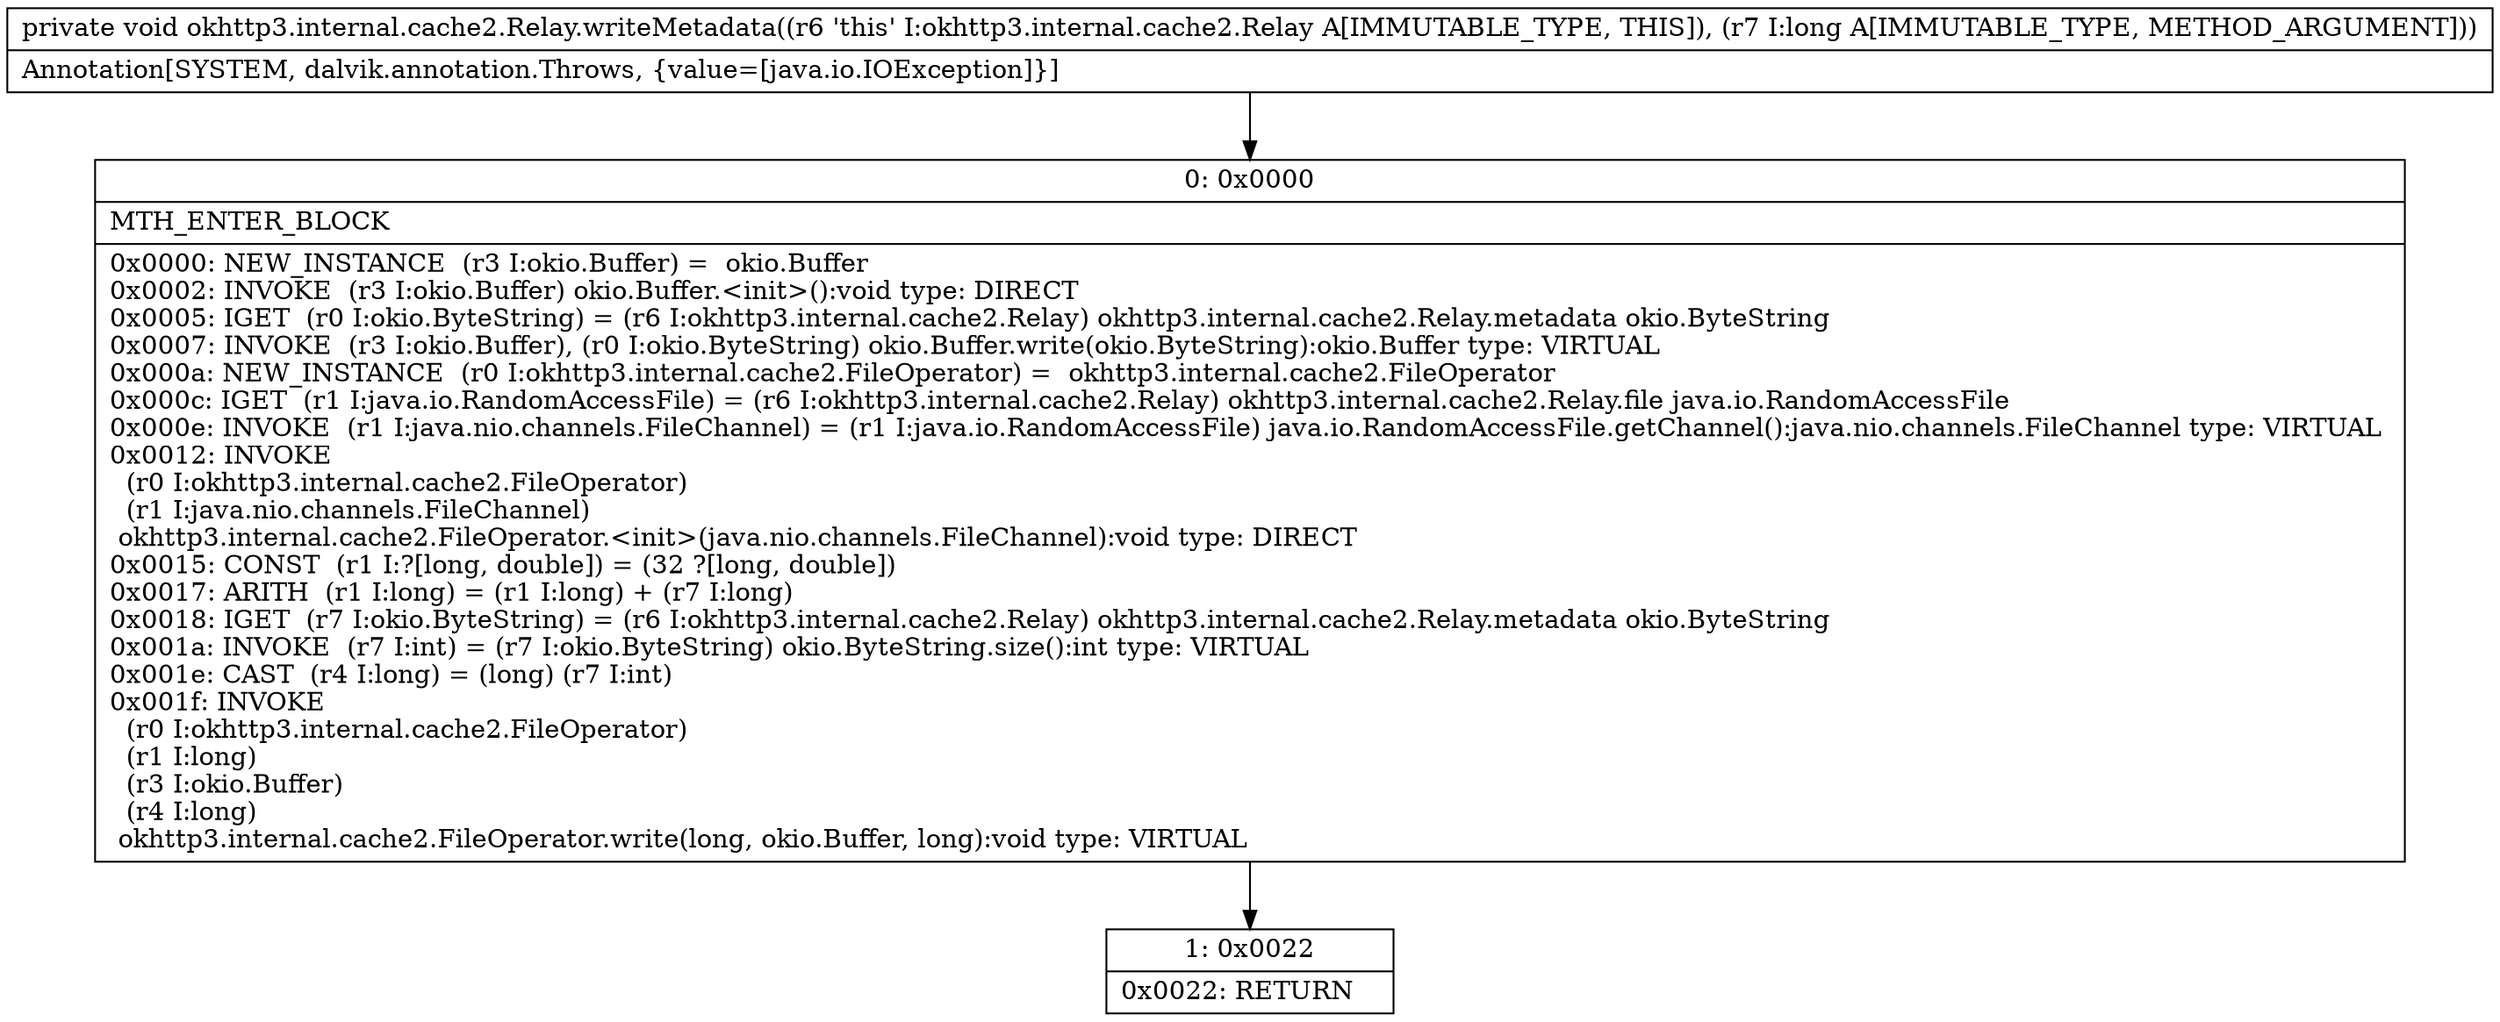 digraph "CFG forokhttp3.internal.cache2.Relay.writeMetadata(J)V" {
Node_0 [shape=record,label="{0\:\ 0x0000|MTH_ENTER_BLOCK\l|0x0000: NEW_INSTANCE  (r3 I:okio.Buffer) =  okio.Buffer \l0x0002: INVOKE  (r3 I:okio.Buffer) okio.Buffer.\<init\>():void type: DIRECT \l0x0005: IGET  (r0 I:okio.ByteString) = (r6 I:okhttp3.internal.cache2.Relay) okhttp3.internal.cache2.Relay.metadata okio.ByteString \l0x0007: INVOKE  (r3 I:okio.Buffer), (r0 I:okio.ByteString) okio.Buffer.write(okio.ByteString):okio.Buffer type: VIRTUAL \l0x000a: NEW_INSTANCE  (r0 I:okhttp3.internal.cache2.FileOperator) =  okhttp3.internal.cache2.FileOperator \l0x000c: IGET  (r1 I:java.io.RandomAccessFile) = (r6 I:okhttp3.internal.cache2.Relay) okhttp3.internal.cache2.Relay.file java.io.RandomAccessFile \l0x000e: INVOKE  (r1 I:java.nio.channels.FileChannel) = (r1 I:java.io.RandomAccessFile) java.io.RandomAccessFile.getChannel():java.nio.channels.FileChannel type: VIRTUAL \l0x0012: INVOKE  \l  (r0 I:okhttp3.internal.cache2.FileOperator)\l  (r1 I:java.nio.channels.FileChannel)\l okhttp3.internal.cache2.FileOperator.\<init\>(java.nio.channels.FileChannel):void type: DIRECT \l0x0015: CONST  (r1 I:?[long, double]) = (32 ?[long, double]) \l0x0017: ARITH  (r1 I:long) = (r1 I:long) + (r7 I:long) \l0x0018: IGET  (r7 I:okio.ByteString) = (r6 I:okhttp3.internal.cache2.Relay) okhttp3.internal.cache2.Relay.metadata okio.ByteString \l0x001a: INVOKE  (r7 I:int) = (r7 I:okio.ByteString) okio.ByteString.size():int type: VIRTUAL \l0x001e: CAST  (r4 I:long) = (long) (r7 I:int) \l0x001f: INVOKE  \l  (r0 I:okhttp3.internal.cache2.FileOperator)\l  (r1 I:long)\l  (r3 I:okio.Buffer)\l  (r4 I:long)\l okhttp3.internal.cache2.FileOperator.write(long, okio.Buffer, long):void type: VIRTUAL \l}"];
Node_1 [shape=record,label="{1\:\ 0x0022|0x0022: RETURN   \l}"];
MethodNode[shape=record,label="{private void okhttp3.internal.cache2.Relay.writeMetadata((r6 'this' I:okhttp3.internal.cache2.Relay A[IMMUTABLE_TYPE, THIS]), (r7 I:long A[IMMUTABLE_TYPE, METHOD_ARGUMENT]))  | Annotation[SYSTEM, dalvik.annotation.Throws, \{value=[java.io.IOException]\}]\l}"];
MethodNode -> Node_0;
Node_0 -> Node_1;
}


